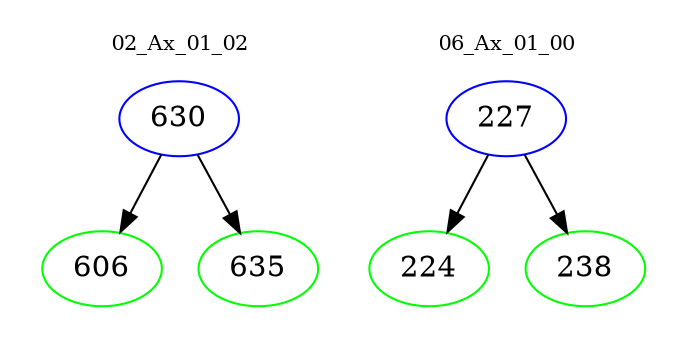 digraph{
subgraph cluster_0 {
color = white
label = "02_Ax_01_02";
fontsize=10;
T0_630 [label="630", color="blue"]
T0_630 -> T0_606 [color="black"]
T0_606 [label="606", color="green"]
T0_630 -> T0_635 [color="black"]
T0_635 [label="635", color="green"]
}
subgraph cluster_1 {
color = white
label = "06_Ax_01_00";
fontsize=10;
T1_227 [label="227", color="blue"]
T1_227 -> T1_224 [color="black"]
T1_224 [label="224", color="green"]
T1_227 -> T1_238 [color="black"]
T1_238 [label="238", color="green"]
}
}
